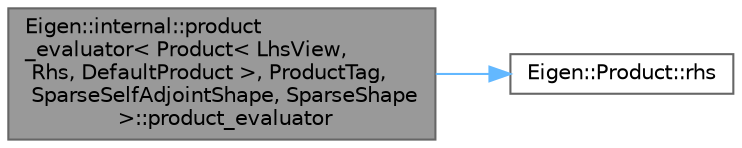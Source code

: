 digraph "Eigen::internal::product_evaluator&lt; Product&lt; LhsView, Rhs, DefaultProduct &gt;, ProductTag, SparseSelfAdjointShape, SparseShape &gt;::product_evaluator"
{
 // LATEX_PDF_SIZE
  bgcolor="transparent";
  edge [fontname=Helvetica,fontsize=10,labelfontname=Helvetica,labelfontsize=10];
  node [fontname=Helvetica,fontsize=10,shape=box,height=0.2,width=0.4];
  rankdir="LR";
  Node1 [id="Node000001",label="Eigen::internal::product\l_evaluator\< Product\< LhsView,\l Rhs, DefaultProduct \>, ProductTag,\l SparseSelfAdjointShape, SparseShape\l \>::product_evaluator",height=0.2,width=0.4,color="gray40", fillcolor="grey60", style="filled", fontcolor="black",tooltip=" "];
  Node1 -> Node2 [id="edge1_Node000001_Node000002",color="steelblue1",style="solid",tooltip=" "];
  Node2 [id="Node000002",label="Eigen::Product::rhs",height=0.2,width=0.4,color="grey40", fillcolor="white", style="filled",URL="$class_eigen_1_1_product.html#af32370fec96282e04a8d74882206379b",tooltip=" "];
}

